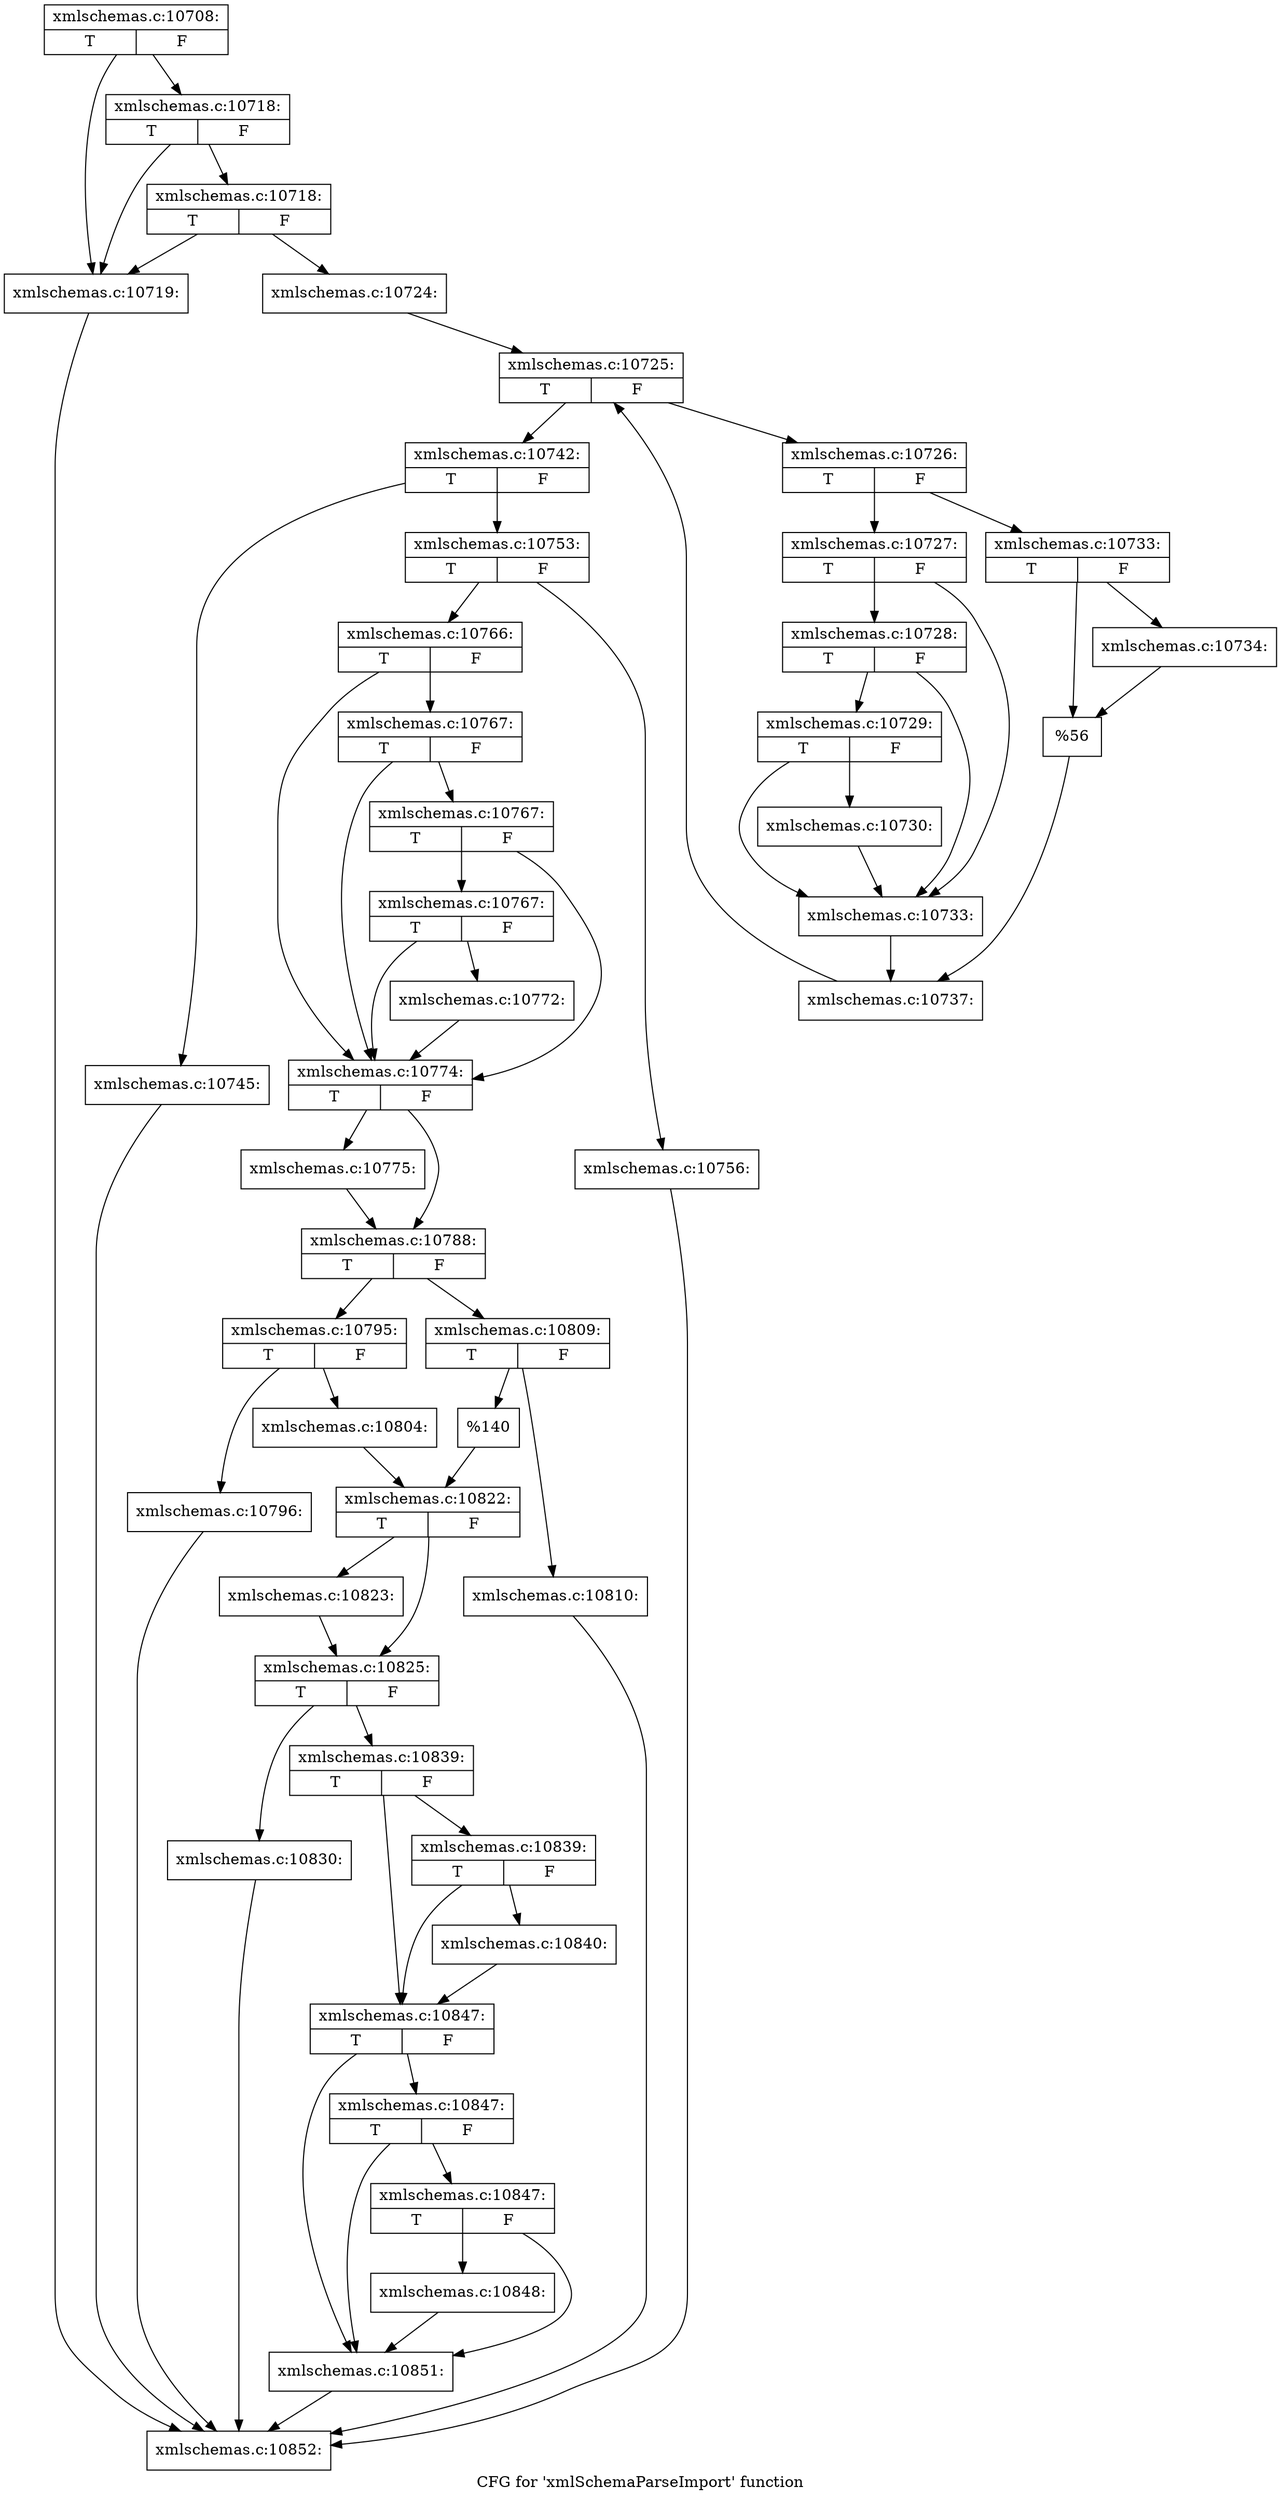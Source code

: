 digraph "CFG for 'xmlSchemaParseImport' function" {
	label="CFG for 'xmlSchemaParseImport' function";

	Node0x4d132d0 [shape=record,label="{xmlschemas.c:10708:|{<s0>T|<s1>F}}"];
	Node0x4d132d0 -> Node0x4d188f0;
	Node0x4d132d0 -> Node0x4d18a10;
	Node0x4d18a10 [shape=record,label="{xmlschemas.c:10718:|{<s0>T|<s1>F}}"];
	Node0x4d18a10 -> Node0x4d188f0;
	Node0x4d18a10 -> Node0x4d18990;
	Node0x4d18990 [shape=record,label="{xmlschemas.c:10718:|{<s0>T|<s1>F}}"];
	Node0x4d18990 -> Node0x4d188f0;
	Node0x4d18990 -> Node0x4d18940;
	Node0x4d188f0 [shape=record,label="{xmlschemas.c:10719:}"];
	Node0x4d188f0 -> Node0x4d01140;
	Node0x4d18940 [shape=record,label="{xmlschemas.c:10724:}"];
	Node0x4d18940 -> Node0x4d19560;
	Node0x4d19560 [shape=record,label="{xmlschemas.c:10725:|{<s0>T|<s1>F}}"];
	Node0x4d19560 -> Node0x4d19950;
	Node0x4d19560 -> Node0x4d19780;
	Node0x4d19950 [shape=record,label="{xmlschemas.c:10726:|{<s0>T|<s1>F}}"];
	Node0x4d19950 -> Node0x4d19b10;
	Node0x4d19950 -> Node0x4d19bb0;
	Node0x4d19b10 [shape=record,label="{xmlschemas.c:10727:|{<s0>T|<s1>F}}"];
	Node0x4d19b10 -> Node0x4d1a010;
	Node0x4d19b10 -> Node0x4d1a0e0;
	Node0x4d1a0e0 [shape=record,label="{xmlschemas.c:10728:|{<s0>T|<s1>F}}"];
	Node0x4d1a0e0 -> Node0x4d1a010;
	Node0x4d1a0e0 -> Node0x4d1a060;
	Node0x4d1a060 [shape=record,label="{xmlschemas.c:10729:|{<s0>T|<s1>F}}"];
	Node0x4d1a060 -> Node0x4d1a010;
	Node0x4d1a060 -> Node0x4d19fc0;
	Node0x4d19fc0 [shape=record,label="{xmlschemas.c:10730:}"];
	Node0x4d19fc0 -> Node0x4d1a010;
	Node0x4d1a010 [shape=record,label="{xmlschemas.c:10733:}"];
	Node0x4d1a010 -> Node0x4d19b60;
	Node0x4d19bb0 [shape=record,label="{xmlschemas.c:10733:|{<s0>T|<s1>F}}"];
	Node0x4d19bb0 -> Node0x4d1b5b0;
	Node0x4d19bb0 -> Node0x4d1b600;
	Node0x4d1b5b0 [shape=record,label="{xmlschemas.c:10734:}"];
	Node0x4d1b5b0 -> Node0x4d1b600;
	Node0x4d1b600 [shape=record,label="{%56}"];
	Node0x4d1b600 -> Node0x4d19b60;
	Node0x4d19b60 [shape=record,label="{xmlschemas.c:10737:}"];
	Node0x4d19b60 -> Node0x4d19560;
	Node0x4d19780 [shape=record,label="{xmlschemas.c:10742:|{<s0>T|<s1>F}}"];
	Node0x4d19780 -> Node0x45faa40;
	Node0x4d19780 -> Node0x45faa90;
	Node0x45faa40 [shape=record,label="{xmlschemas.c:10745:}"];
	Node0x45faa40 -> Node0x4d01140;
	Node0x45faa90 [shape=record,label="{xmlschemas.c:10753:|{<s0>T|<s1>F}}"];
	Node0x45faa90 -> Node0x4d1e430;
	Node0x45faa90 -> Node0x4d1e480;
	Node0x4d1e430 [shape=record,label="{xmlschemas.c:10756:}"];
	Node0x4d1e430 -> Node0x4d01140;
	Node0x4d1e480 [shape=record,label="{xmlschemas.c:10766:|{<s0>T|<s1>F}}"];
	Node0x4d1e480 -> Node0x4d1f850;
	Node0x4d1e480 -> Node0x4d1f730;
	Node0x4d1f850 [shape=record,label="{xmlschemas.c:10767:|{<s0>T|<s1>F}}"];
	Node0x4d1f850 -> Node0x4d1f800;
	Node0x4d1f850 -> Node0x4d1f730;
	Node0x4d1f800 [shape=record,label="{xmlschemas.c:10767:|{<s0>T|<s1>F}}"];
	Node0x4d1f800 -> Node0x4d1f780;
	Node0x4d1f800 -> Node0x4d1f730;
	Node0x4d1f780 [shape=record,label="{xmlschemas.c:10767:|{<s0>T|<s1>F}}"];
	Node0x4d1f780 -> Node0x4d1f6e0;
	Node0x4d1f780 -> Node0x4d1f730;
	Node0x4d1f6e0 [shape=record,label="{xmlschemas.c:10772:}"];
	Node0x4d1f6e0 -> Node0x4d1f730;
	Node0x4d1f730 [shape=record,label="{xmlschemas.c:10774:|{<s0>T|<s1>F}}"];
	Node0x4d1f730 -> Node0x4d20870;
	Node0x4d1f730 -> Node0x4d208c0;
	Node0x4d20870 [shape=record,label="{xmlschemas.c:10775:}"];
	Node0x4d20870 -> Node0x4d208c0;
	Node0x4d208c0 [shape=record,label="{xmlschemas.c:10788:|{<s0>T|<s1>F}}"];
	Node0x4d208c0 -> Node0x4d21710;
	Node0x4d208c0 -> Node0x4d217b0;
	Node0x4d21710 [shape=record,label="{xmlschemas.c:10795:|{<s0>T|<s1>F}}"];
	Node0x4d21710 -> Node0x4d21b70;
	Node0x4d21710 -> Node0x4d21bc0;
	Node0x4d21b70 [shape=record,label="{xmlschemas.c:10796:}"];
	Node0x4d21b70 -> Node0x4d01140;
	Node0x4d21bc0 [shape=record,label="{xmlschemas.c:10804:}"];
	Node0x4d21bc0 -> Node0x4d21760;
	Node0x4d217b0 [shape=record,label="{xmlschemas.c:10809:|{<s0>T|<s1>F}}"];
	Node0x4d217b0 -> Node0x42f8b10;
	Node0x4d217b0 -> Node0x4d22870;
	Node0x42f8b10 [shape=record,label="{xmlschemas.c:10810:}"];
	Node0x42f8b10 -> Node0x4d01140;
	Node0x4d22870 [shape=record,label="{%140}"];
	Node0x4d22870 -> Node0x4d21760;
	Node0x4d21760 [shape=record,label="{xmlschemas.c:10822:|{<s0>T|<s1>F}}"];
	Node0x4d21760 -> Node0x4d22ba0;
	Node0x4d21760 -> Node0x4d23dd0;
	Node0x4d22ba0 [shape=record,label="{xmlschemas.c:10823:}"];
	Node0x4d22ba0 -> Node0x4d23dd0;
	Node0x4d23dd0 [shape=record,label="{xmlschemas.c:10825:|{<s0>T|<s1>F}}"];
	Node0x4d23dd0 -> Node0x430c710;
	Node0x4d23dd0 -> Node0x4d24950;
	Node0x430c710 [shape=record,label="{xmlschemas.c:10830:}"];
	Node0x430c710 -> Node0x4d01140;
	Node0x4d24950 [shape=record,label="{xmlschemas.c:10839:|{<s0>T|<s1>F}}"];
	Node0x4d24950 -> Node0x4d25540;
	Node0x4d24950 -> Node0x4d254f0;
	Node0x4d25540 [shape=record,label="{xmlschemas.c:10839:|{<s0>T|<s1>F}}"];
	Node0x4d25540 -> Node0x4d254a0;
	Node0x4d25540 -> Node0x4d254f0;
	Node0x4d254a0 [shape=record,label="{xmlschemas.c:10840:}"];
	Node0x4d254a0 -> Node0x4d254f0;
	Node0x4d254f0 [shape=record,label="{xmlschemas.c:10847:|{<s0>T|<s1>F}}"];
	Node0x4d254f0 -> Node0x4d26230;
	Node0x4d254f0 -> Node0x4d261e0;
	Node0x4d26230 [shape=record,label="{xmlschemas.c:10847:|{<s0>T|<s1>F}}"];
	Node0x4d26230 -> Node0x4d26540;
	Node0x4d26230 -> Node0x4d261e0;
	Node0x4d26540 [shape=record,label="{xmlschemas.c:10847:|{<s0>T|<s1>F}}"];
	Node0x4d26540 -> Node0x4d26190;
	Node0x4d26540 -> Node0x4d261e0;
	Node0x4d26190 [shape=record,label="{xmlschemas.c:10848:}"];
	Node0x4d26190 -> Node0x4d261e0;
	Node0x4d261e0 [shape=record,label="{xmlschemas.c:10851:}"];
	Node0x4d261e0 -> Node0x4d01140;
	Node0x4d01140 [shape=record,label="{xmlschemas.c:10852:}"];
}
